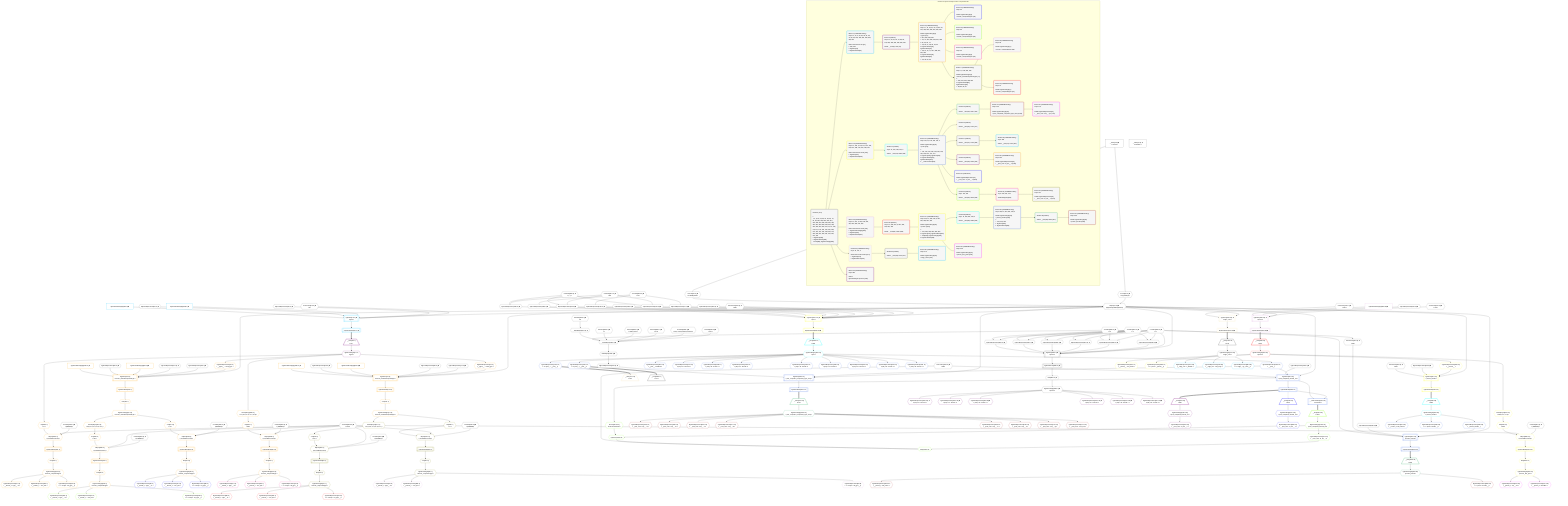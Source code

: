 %%{init: {'themeVariables': { 'fontSize': '12px'}}}%%
graph TD
    classDef path fill:#eee,stroke:#000,color:#000
    classDef plan fill:#fff,stroke-width:1px,color:#000
    classDef itemplan fill:#fff,stroke-width:2px,color:#000
    classDef unbatchedplan fill:#dff,stroke-width:1px,color:#000
    classDef sideeffectplan fill:#fcc,stroke-width:2px,color:#000
    classDef bucket fill:#f6f6f6,color:#000,stroke-width:2px,text-align:left


    %% plan dependencies
    __InputObject145{{"__InputObject[145∈0] ➊"}}:::plan
    Constant359{{"Constant[359∈0] ➊<br />ᐸ419ᐳ"}}:::plan
    Constant360{{"Constant[360∈0] ➊<br />ᐸ'easy cheesy baked potatoes'ᐳ"}}:::plan
    Constant361{{"Constant[361∈0] ➊<br />ᐸ'red'ᐳ"}}:::plan
    Constant362{{"Constant[362∈0] ➊<br />ᐸ'BAR_FOO'ᐳ"}}:::plan
    Constant363{{"Constant[363∈0] ➊<br />ᐸ''ᐳ"}}:::plan
    __InputObject151{{"__InputObject[151∈0] ➊"}}:::plan
    Constant365{{"Constant[365∈0] ➊<br />ᐸ8ᐳ"}}:::plan
    Constant359 & Constant360 & Constant361 & Constant362 & Constant363 & __InputObject151 & Constant365 --> __InputObject145
    PgSelect282[["PgSelect[282∈0] ➊<br />ᐸpersonᐳ"]]:::plan
    Object11{{"Object[11∈0] ➊<br />ᐸ{pgSettings,withPgClient}ᐳ"}}:::plan
    Constant366{{"Constant[366∈0] ➊<br />ᐸ1ᐳ"}}:::plan
    PgFromExpression290{{"PgFromExpression[290∈0] ➊"}}:::plan
    PgFromExpression296{{"PgFromExpression[296∈0] ➊"}}:::plan
    PgFromExpression301{{"PgFromExpression[301∈0] ➊"}}:::plan
    PgFromExpression306{{"PgFromExpression[306∈0] ➊"}}:::plan
    PgFromExpression311{{"PgFromExpression[311∈0] ➊"}}:::plan
    PgFromExpression316{{"PgFromExpression[316∈0] ➊"}}:::plan
    Object11 & Constant366 & PgFromExpression290 & PgFromExpression296 & PgFromExpression301 & PgFromExpression306 & PgFromExpression311 & PgFromExpression316 --> PgSelect282
    Connection12{{"Connection[12∈0] ➊<br />ᐸ8ᐳ"}}:::plan
    Connection105{{"Connection[105∈0] ➊<br />ᐸ103ᐳ"}}:::plan
    Connection191{{"Connection[191∈0] ➊<br />ᐸ188ᐳ"}}:::plan
    Connection221{{"Connection[221∈0] ➊<br />ᐸ219ᐳ"}}:::plan
    Connection236{{"Connection[236∈0] ➊<br />ᐸ231ᐳ"}}:::plan
    Connection251{{"Connection[251∈0] ➊<br />ᐸ246ᐳ"}}:::plan
    Constant366 --> Connection251
    Connection271{{"Connection[271∈0] ➊<br />ᐸ269ᐳ"}}:::plan
    Constant367{{"Constant[367∈0] ➊<br />ᐸ7ᐳ"}}:::plan
    Constant366 & Constant367 --> PgFromExpression290
    Constant366 & Constant365 & Constant367 --> PgFromExpression296
    Constant366 & Constant367 --> PgFromExpression301
    Constant366 & Constant367 --> PgFromExpression306
    Constant366 & Constant367 --> PgFromExpression311
    Constant366 & Constant367 --> PgFromExpression316
    Access9{{"Access[9∈0] ➊<br />ᐸ2.pgSettingsᐳ"}}:::plan
    Access10{{"Access[10∈0] ➊<br />ᐸ2.withPgClientᐳ"}}:::plan
    Access9 & Access10 --> Object11
    PgFromExpression117{{"PgFromExpression[117∈0] ➊"}}:::plan
    Constant356{{"Constant[356∈0] ➊<br />ᐸ15ᐳ"}}:::plan
    Constant356 --> PgFromExpression117
    PgFromExpression122{{"PgFromExpression[122∈0] ➊"}}:::plan
    Constant357{{"Constant[357∈0] ➊<br />ᐸ20ᐳ"}}:::plan
    Constant358{{"Constant[358∈0] ➊<br />ᐸ'[...]'ᐳ"}}:::plan
    Constant357 & Constant358 --> PgFromExpression122
    PgFromExpression129{{"PgFromExpression[129∈0] ➊"}}:::plan
    Constant356 --> PgFromExpression129
    PgFromExpression134{{"PgFromExpression[134∈0] ➊"}}:::plan
    Constant357 & Constant358 --> PgFromExpression134
    PgFromExpression138{{"PgFromExpression[138∈0] ➊"}}:::plan
    Constant356 --> PgFromExpression138
    PgFromExpression143{{"PgFromExpression[143∈0] ➊"}}:::plan
    Constant357 & Constant358 --> PgFromExpression143
    Constant364{{"Constant[364∈0] ➊<br />ᐸ5ᐳ"}}:::plan
    Constant364 --> __InputObject151
    __Value2["__Value[2∈0] ➊<br />ᐸcontextᐳ"]:::plan
    __Value2 --> Access9
    __Value2 --> Access10
    PgFromExpression113{{"PgFromExpression[113∈0] ➊"}}:::plan
    PgFromExpression125{{"PgFromExpression[125∈0] ➊"}}:::plan
    BakedInput154{{"BakedInput[154∈0] ➊"}}:::plan
    __InputObject145 --> BakedInput154
    PgFromExpression160{{"PgFromExpression[160∈0] ➊"}}:::plan
    BakedInput154 --> PgFromExpression160
    First284{{"First[284∈0] ➊"}}:::plan
    PgSelectRows285[["PgSelectRows[285∈0] ➊"]]:::plan
    PgSelectRows285 --> First284
    PgSelect282 --> PgSelectRows285
    PgSelectSingle286{{"PgSelectSingle[286∈0] ➊<br />ᐸpersonᐳ"}}:::plan
    First284 --> PgSelectSingle286
    __Value4["__Value[4∈0] ➊<br />ᐸrootValueᐳ"]:::plan
    PgFromExpression23{{"PgFromExpression[23∈0] ➊"}}:::plan
    PgFromExpression34{{"PgFromExpression[34∈0] ➊"}}:::plan
    PgFromExpression41{{"PgFromExpression[41∈0] ➊"}}:::plan
    PgFromExpression52{{"PgFromExpression[52∈0] ➊"}}:::plan
    PgFromExpression63{{"PgFromExpression[63∈0] ➊"}}:::plan
    PgFromExpression74{{"PgFromExpression[74∈0] ➊"}}:::plan
    PgFromExpression83{{"PgFromExpression[83∈0] ➊"}}:::plan
    PgFromExpression94{{"PgFromExpression[94∈0] ➊"}}:::plan
    PgFromExpression190{{"PgFromExpression[190∈0] ➊"}}:::plan
    PgFromExpression235{{"PgFromExpression[235∈0] ➊"}}:::plan
    PgFromExpression250{{"PgFromExpression[250∈0] ➊"}}:::plan
    PgFromExpression262{{"PgFromExpression[262∈0] ➊"}}:::plan
    Constant319{{"Constant[319∈0] ➊<br />ᐸ[HIDDEN]ᐳ"}}:::plan
    Constant320{{"Constant[320∈0] ➊<br />ᐸfalseᐳ"}}:::plan
    Constant325{{"Constant[325∈0] ➊<br />ᐸ[HIDDEN]ᐳ"}}:::plan
    Constant330{{"Constant[330∈0] ➊<br />ᐸ[HIDDEN]ᐳ"}}:::plan
    Constant335{{"Constant[335∈0] ➊<br />ᐸ[HIDDEN]ᐳ"}}:::plan
    Constant340{{"Constant[340∈0] ➊<br />ᐸ[HIDDEN]ᐳ"}}:::plan
    Constant346{{"Constant[346∈0] ➊<br />ᐸ[HIDDEN]ᐳ"}}:::plan
    Constant351{{"Constant[351∈0] ➊<br />ᐸ[HIDDEN]ᐳ"}}:::plan
    PgSelect14[["PgSelect[14∈1] ➊<br />ᐸtypesᐳ"]]:::plan
    PgSelectInlineApply318["PgSelectInlineApply[318∈1] ➊"]:::plan
    PgSelectInlineApply334["PgSelectInlineApply[334∈1] ➊"]:::plan
    Object11 & Connection12 & PgFromExpression23 & PgSelectInlineApply318 & PgFromExpression63 & PgSelectInlineApply334 --> PgSelect14
    PgSelectRows15[["PgSelectRows[15∈1] ➊"]]:::plan
    PgSelect14 --> PgSelectRows15
    __Item16[/"__Item[16∈2]<br />ᐸ15ᐳ"\]:::itemplan
    PgSelectRows15 ==> __Item16
    PgSelectSingle17{{"PgSelectSingle[17∈2]<br />ᐸtypesᐳ"}}:::plan
    __Item16 --> PgSelectSingle17
    PgSelect32[["PgSelect[32∈3]<br />ᐸfrmcdc_nestedCompoundTypeᐳ"]]:::plan
    PgClassExpression31{{"PgClassExpression[31∈3]<br />ᐸ__types__....ound_type”ᐳ"}}:::plan
    PgSelectInlineApply324["PgSelectInlineApply[324∈3] ➊"]:::plan
    PgSelectInlineApply329["PgSelectInlineApply[329∈3] ➊"]:::plan
    Object11 & PgClassExpression31 & PgFromExpression34 & PgFromExpression41 & PgSelectInlineApply324 & PgFromExpression52 & PgSelectInlineApply329 --> PgSelect32
    PgSelect72[["PgSelect[72∈3]<br />ᐸfrmcdc_nestedCompoundTypeᐳ"]]:::plan
    PgClassExpression71{{"PgClassExpression[71∈3]<br />ᐸ__types__....ound_type”ᐳ"}}:::plan
    PgSelectInlineApply339["PgSelectInlineApply[339∈3] ➊"]:::plan
    PgSelectInlineApply345["PgSelectInlineApply[345∈3] ➊"]:::plan
    Object11 & PgClassExpression71 & PgFromExpression74 & PgFromExpression83 & PgSelectInlineApply339 & PgFromExpression94 & PgSelectInlineApply345 --> PgSelect72
    Object323{{"Object[323∈3]<br />ᐸ{m,hasMore,items}ᐳ"}}:::plan
    List322{{"List[322∈3]<br />ᐸ17ᐳ"}}:::plan
    Constant319 & Constant320 & List322 --> Object323
    Object328{{"Object[328∈3]<br />ᐸ{m,hasMore,items}ᐳ"}}:::plan
    List327{{"List[327∈3]<br />ᐸ37ᐳ"}}:::plan
    Constant325 & Constant320 & List327 --> Object328
    Object333{{"Object[333∈3]<br />ᐸ{m,hasMore,items}ᐳ"}}:::plan
    List332{{"List[332∈3]<br />ᐸ331ᐳ"}}:::plan
    Constant330 & Constant320 & List332 --> Object333
    Object338{{"Object[338∈3]<br />ᐸ{m,hasMore,items}ᐳ"}}:::plan
    List337{{"List[337∈3]<br />ᐸ336ᐳ"}}:::plan
    Constant335 & Constant320 & List337 --> Object338
    First24{{"First[24∈3]"}}:::plan
    PgSelectRows25[["PgSelectRows[25∈3]"]]:::plan
    PgSelectRows25 --> First24
    Object323 --> PgSelectRows25
    PgSelectSingle26{{"PgSelectSingle[26∈3]<br />ᐸfrmcdc_compoundTypeᐳ"}}:::plan
    First24 --> PgSelectSingle26
    PgClassExpression27{{"PgClassExpression[27∈3]<br />ᐸ__frmcdc_c...type__.”a”ᐳ"}}:::plan
    PgSelectSingle26 --> PgClassExpression27
    PgClassExpression28{{"PgClassExpression[28∈3]<br />ᐸ__frmcdc_c....”foo_bar”ᐳ"}}:::plan
    PgSelectSingle26 --> PgClassExpression28
    PgClassExpression30{{"PgClassExpression[30∈3]<br />ᐸ”c”.”compo...nd_type__)ᐳ"}}:::plan
    PgSelectSingle26 --> PgClassExpression30
    PgSelectSingle17 --> PgClassExpression31
    First35{{"First[35∈3]"}}:::plan
    PgSelectRows36[["PgSelectRows[36∈3]"]]:::plan
    PgSelectRows36 --> First35
    PgSelect32 --> PgSelectRows36
    PgSelectSingle37{{"PgSelectSingle[37∈3]<br />ᐸfrmcdc_nestedCompoundTypeᐳ"}}:::plan
    First35 --> PgSelectSingle37
    First42{{"First[42∈3]"}}:::plan
    PgSelectRows43[["PgSelectRows[43∈3]"]]:::plan
    PgSelectRows43 --> First42
    Object328 --> PgSelectRows43
    PgSelectSingle44{{"PgSelectSingle[44∈3]<br />ᐸfrmcdc_compoundTypeᐳ"}}:::plan
    First42 --> PgSelectSingle44
    First53{{"First[53∈3]"}}:::plan
    PgSelectRows54[["PgSelectRows[54∈3]"]]:::plan
    PgSelectRows54 --> First53
    Object333 --> PgSelectRows54
    PgSelectSingle55{{"PgSelectSingle[55∈3]<br />ᐸfrmcdc_compoundTypeᐳ"}}:::plan
    First53 --> PgSelectSingle55
    First64{{"First[64∈3]"}}:::plan
    PgSelectRows65[["PgSelectRows[65∈3]"]]:::plan
    PgSelectRows65 --> First64
    Object338 --> PgSelectRows65
    PgSelectSingle66{{"PgSelectSingle[66∈3]<br />ᐸfrmcdc_compoundTypeᐳ"}}:::plan
    First64 --> PgSelectSingle66
    PgSelectSingle17 --> PgClassExpression71
    First75{{"First[75∈3]"}}:::plan
    PgSelectRows76[["PgSelectRows[76∈3]"]]:::plan
    PgSelectRows76 --> First75
    PgSelect72 --> PgSelectRows76
    PgSelectSingle77{{"PgSelectSingle[77∈3]<br />ᐸfrmcdc_nestedCompoundTypeᐳ"}}:::plan
    First75 --> PgSelectSingle77
    PgSelectSingle17 --> List322
    PgSelectSingle37 --> List327
    RemapKeys331{{"RemapKeys[331∈3]<br />ᐸ37:{”0”:4,”1”:5,”2”:6,”3”:7}ᐳ"}}:::plan
    PgSelectSingle37 --> RemapKeys331
    RemapKeys331 --> List332
    RemapKeys336{{"RemapKeys[336∈3]<br />ᐸ17:{”0”:5,”1”:6,”2”:7,”3”:8}ᐳ"}}:::plan
    PgSelectSingle17 --> RemapKeys336
    RemapKeys336 --> List337
    PgClassExpression45{{"PgClassExpression[45∈4]<br />ᐸ__frmcdc_c...type__.”a”ᐳ"}}:::plan
    PgSelectSingle44 --> PgClassExpression45
    PgClassExpression46{{"PgClassExpression[46∈4]<br />ᐸ__frmcdc_c....”foo_bar”ᐳ"}}:::plan
    PgSelectSingle44 --> PgClassExpression46
    PgClassExpression48{{"PgClassExpression[48∈4]<br />ᐸ”c”.”compo...nd_type__)ᐳ"}}:::plan
    PgSelectSingle44 --> PgClassExpression48
    PgClassExpression56{{"PgClassExpression[56∈5]<br />ᐸ__frmcdc_c...type__.”a”ᐳ"}}:::plan
    PgSelectSingle55 --> PgClassExpression56
    PgClassExpression57{{"PgClassExpression[57∈5]<br />ᐸ__frmcdc_c....”foo_bar”ᐳ"}}:::plan
    PgSelectSingle55 --> PgClassExpression57
    PgClassExpression59{{"PgClassExpression[59∈5]<br />ᐸ”c”.”compo...nd_type__)ᐳ"}}:::plan
    PgSelectSingle55 --> PgClassExpression59
    PgClassExpression67{{"PgClassExpression[67∈6]<br />ᐸ__frmcdc_c...type__.”a”ᐳ"}}:::plan
    PgSelectSingle66 --> PgClassExpression67
    PgClassExpression68{{"PgClassExpression[68∈6]<br />ᐸ__frmcdc_c....”foo_bar”ᐳ"}}:::plan
    PgSelectSingle66 --> PgClassExpression68
    PgClassExpression70{{"PgClassExpression[70∈6]<br />ᐸ”c”.”compo...nd_type__)ᐳ"}}:::plan
    PgSelectSingle66 --> PgClassExpression70
    Object344{{"Object[344∈7]<br />ᐸ{m,hasMore,items}ᐳ"}}:::plan
    List343{{"List[343∈7]<br />ᐸ77ᐳ"}}:::plan
    Constant340 & Constant320 & List343 --> Object344
    Object349{{"Object[349∈7]<br />ᐸ{m,hasMore,items}ᐳ"}}:::plan
    List348{{"List[348∈7]<br />ᐸ347ᐳ"}}:::plan
    Constant346 & Constant320 & List348 --> Object349
    First84{{"First[84∈7]"}}:::plan
    PgSelectRows85[["PgSelectRows[85∈7]"]]:::plan
    PgSelectRows85 --> First84
    Object344 --> PgSelectRows85
    PgSelectSingle86{{"PgSelectSingle[86∈7]<br />ᐸfrmcdc_compoundTypeᐳ"}}:::plan
    First84 --> PgSelectSingle86
    First95{{"First[95∈7]"}}:::plan
    PgSelectRows96[["PgSelectRows[96∈7]"]]:::plan
    PgSelectRows96 --> First95
    Object349 --> PgSelectRows96
    PgSelectSingle97{{"PgSelectSingle[97∈7]<br />ᐸfrmcdc_compoundTypeᐳ"}}:::plan
    First95 --> PgSelectSingle97
    PgSelectSingle77 --> List343
    RemapKeys347{{"RemapKeys[347∈7]<br />ᐸ77:{”0”:4,”1”:5,”2”:6,”3”:7}ᐳ"}}:::plan
    PgSelectSingle77 --> RemapKeys347
    RemapKeys347 --> List348
    PgClassExpression87{{"PgClassExpression[87∈8]<br />ᐸ__frmcdc_c...type__.”a”ᐳ"}}:::plan
    PgSelectSingle86 --> PgClassExpression87
    PgClassExpression88{{"PgClassExpression[88∈8]<br />ᐸ__frmcdc_c....”foo_bar”ᐳ"}}:::plan
    PgSelectSingle86 --> PgClassExpression88
    PgClassExpression90{{"PgClassExpression[90∈8]<br />ᐸ”c”.”compo...nd_type__)ᐳ"}}:::plan
    PgSelectSingle86 --> PgClassExpression90
    PgClassExpression98{{"PgClassExpression[98∈9]<br />ᐸ__frmcdc_c...type__.”a”ᐳ"}}:::plan
    PgSelectSingle97 --> PgClassExpression98
    PgClassExpression99{{"PgClassExpression[99∈9]<br />ᐸ__frmcdc_c....”foo_bar”ᐳ"}}:::plan
    PgSelectSingle97 --> PgClassExpression99
    PgClassExpression101{{"PgClassExpression[101∈9]<br />ᐸ”c”.”compo...nd_type__)ᐳ"}}:::plan
    PgSelectSingle97 --> PgClassExpression101
    PgSelect107[["PgSelect[107∈10] ➊<br />ᐸpostᐳ"]]:::plan
    Object11 & Connection105 & PgFromExpression113 & PgFromExpression117 & PgFromExpression122 & PgFromExpression125 & PgFromExpression129 & PgFromExpression134 & PgFromExpression138 & PgFromExpression143 --> PgSelect107
    PgSelectRows108[["PgSelectRows[108∈10] ➊"]]:::plan
    PgSelect107 --> PgSelectRows108
    __Item109[/"__Item[109∈11]<br />ᐸ108ᐳ"\]:::itemplan
    PgSelectRows108 ==> __Item109
    PgSelectSingle110{{"PgSelectSingle[110∈11]<br />ᐸpostᐳ"}}:::plan
    __Item109 --> PgSelectSingle110
    PgSelect192[["PgSelect[192∈12]<br />ᐸpost_computed_interval_setᐳ"]]:::plan
    PgClassExpression112{{"PgClassExpression[112∈12]<br />ᐸ__post__ᐳ"}}:::plan
    Object11 & PgClassExpression112 & PgFromExpression190 & Connection191 --> PgSelect192
    PgSelect156[["PgSelect[156∈12]<br />ᐸpost_computed_compound_type_arrayᐳ"]]:::plan
    Object11 & PgClassExpression112 & PgFromExpression160 --> PgSelect156
    __ListTransform204[["__ListTransform[204∈12]<br />ᐸeach:203ᐳ"]]:::plan
    PgSelectRows193[["PgSelectRows[193∈12]"]]:::plan
    PgSelectRows193 & PgSelect192 --> __ListTransform204
    PgClassExpression111{{"PgClassExpression[111∈12]<br />ᐸ__post__.”headline”ᐳ"}}:::plan
    PgSelectSingle110 --> PgClassExpression111
    PgSelectSingle110 --> PgClassExpression112
    PgClassExpression114{{"PgClassExpression[114∈12]<br />ᐸ(1/0) /* E...ferred! */ᐳ"}}:::plan
    PgSelectSingle110 --> PgClassExpression114
    PgClassExpression118{{"PgClassExpression[118∈12]<br />ᐸ(1/0) /* E...ferred! */ᐳ"}}:::plan
    PgSelectSingle110 --> PgClassExpression118
    PgClassExpression123{{"PgClassExpression[123∈12]<br />ᐸ(1/0) /* E...ferred! */ᐳ"}}:::plan
    PgSelectSingle110 --> PgClassExpression123
    PgClassExpression126{{"PgClassExpression[126∈12]<br />ᐸ(1/0) /* E...ferred! */ᐳ"}}:::plan
    PgSelectSingle110 --> PgClassExpression126
    PgClassExpression130{{"PgClassExpression[130∈12]<br />ᐸ(1/0) /* E...ferred! */ᐳ"}}:::plan
    PgSelectSingle110 --> PgClassExpression130
    PgClassExpression135{{"PgClassExpression[135∈12]<br />ᐸ(1/0) /* E...ferred! */ᐳ"}}:::plan
    PgSelectSingle110 --> PgClassExpression135
    PgClassExpression139{{"PgClassExpression[139∈12]<br />ᐸ(1/0) /* E...ferred! */ᐳ"}}:::plan
    PgSelectSingle110 --> PgClassExpression139
    PgClassExpression144{{"PgClassExpression[144∈12]<br />ᐸ(1/0) /* E...ferred! */ᐳ"}}:::plan
    PgSelectSingle110 --> PgClassExpression144
    PgSelectRows161[["PgSelectRows[161∈12]"]]:::plan
    PgSelect156 --> PgSelectRows161
    PgClassExpression176{{"PgClassExpression[176∈12]<br />ᐸ”a”.”post_...(__post__)ᐳ"}}:::plan
    PgSelectSingle110 --> PgClassExpression176
    PgClassExpression179{{"PgClassExpression[179∈12]<br />ᐸ”a”.”post_...(__post__)ᐳ"}}:::plan
    PgSelectSingle110 --> PgClassExpression179
    PgSelect192 --> PgSelectRows193
    __Item162[/"__Item[162∈13]<br />ᐸ161ᐳ"\]:::itemplan
    PgSelectRows161 ==> __Item162
    PgSelectSingle163{{"PgSelectSingle[163∈13]<br />ᐸpost_computed_compound_type_arrayᐳ"}}:::plan
    __Item162 --> PgSelectSingle163
    PgClassExpression164{{"PgClassExpression[164∈14]<br />ᐸ__post_com...rray__.”a”ᐳ"}}:::plan
    PgSelectSingle163 --> PgClassExpression164
    PgClassExpression165{{"PgClassExpression[165∈14]<br />ᐸ__post_com...rray__.”b”ᐳ"}}:::plan
    PgSelectSingle163 --> PgClassExpression165
    PgClassExpression166{{"PgClassExpression[166∈14]<br />ᐸ__post_com...rray__.”c”ᐳ"}}:::plan
    PgSelectSingle163 --> PgClassExpression166
    PgClassExpression167{{"PgClassExpression[167∈14]<br />ᐸ__post_com...rray__.”d”ᐳ"}}:::plan
    PgSelectSingle163 --> PgClassExpression167
    PgClassExpression168{{"PgClassExpression[168∈14]<br />ᐸ__post_com...rray__.”e”ᐳ"}}:::plan
    PgSelectSingle163 --> PgClassExpression168
    PgClassExpression169{{"PgClassExpression[169∈14]<br />ᐸ__post_com...rray__.”f”ᐳ"}}:::plan
    PgSelectSingle163 --> PgClassExpression169
    PgClassExpression170{{"PgClassExpression[170∈14]<br />ᐸ__post_com...rray__.”g”ᐳ"}}:::plan
    PgSelectSingle163 --> PgClassExpression170
    PgClassExpression174{{"PgClassExpression[174∈14]<br />ᐸ__post_com....”foo_bar”ᐳ"}}:::plan
    PgSelectSingle163 --> PgClassExpression174
    __Item177[/"__Item[177∈16]<br />ᐸ176ᐳ"\]:::itemplan
    PgClassExpression176 ==> __Item177
    __Item180[/"__Item[180∈17]<br />ᐸ179ᐳ"\]:::itemplan
    PgClassExpression179 ==> __Item180
    __Item194[/"__Item[194∈19]<br />ᐸ193ᐳ"\]:::itemplan
    PgSelectRows193 ==> __Item194
    PgSelectSingle195{{"PgSelectSingle[195∈19]<br />ᐸpost_computed_interval_setᐳ"}}:::plan
    __Item194 --> PgSelectSingle195
    PgClassExpression196{{"PgClassExpression[196∈19]<br />ᐸ__post_com...al_set__.vᐳ"}}:::plan
    PgSelectSingle195 --> PgClassExpression196
    __Item206[/"__Item[206∈21]<br />ᐸ193ᐳ"\]:::itemplan
    PgSelectRows193 -.-> __Item206
    PgSelectSingle207{{"PgSelectSingle[207∈21]<br />ᐸpost_computed_interval_setᐳ"}}:::plan
    __Item206 --> PgSelectSingle207
    PgClassExpression208{{"PgClassExpression[208∈21]<br />ᐸ__post_com...al_set__.vᐳ"}}:::plan
    PgSelectSingle207 --> PgClassExpression208
    Edge212{{"Edge[212∈22]"}}:::plan
    PgClassExpression211{{"PgClassExpression[211∈22]<br />ᐸ__post_com...al_set__.vᐳ"}}:::plan
    PgCursor214{{"PgCursor[214∈22]"}}:::plan
    PgClassExpression211 & PgCursor214 & Connection191 --> Edge212
    PgSelectSingle210{{"PgSelectSingle[210∈22]<br />ᐸpost_computed_interval_setᐳ"}}:::plan
    Access213{{"Access[213∈22]<br />ᐸ192.cursorDetailsᐳ"}}:::plan
    PgSelectSingle210 & Access213 --> PgCursor214
    __Item209[/"__Item[209∈22]<br />ᐸ204ᐳ"\]:::itemplan
    __ListTransform204 ==> __Item209
    __Item209 --> PgSelectSingle210
    PgSelectSingle210 --> PgClassExpression211
    PgSelect192 --> Access213
    PgSelect223[["PgSelect[223∈25] ➊<br />ᐸpersonᐳ"]]:::plan
    PgSelectInlineApply350["PgSelectInlineApply[350∈25] ➊"]:::plan
    Object11 & Connection221 & PgFromExpression262 & PgSelectInlineApply350 --> PgSelect223
    PgSelectRows224[["PgSelectRows[224∈25] ➊"]]:::plan
    PgSelect223 --> PgSelectRows224
    __Item225[/"__Item[225∈26]<br />ᐸ224ᐳ"\]:::itemplan
    PgSelectRows224 ==> __Item225
    PgSelectSingle226{{"PgSelectSingle[226∈26]<br />ᐸpersonᐳ"}}:::plan
    __Item225 --> PgSelectSingle226
    PgSelect237[["PgSelect[237∈27]<br />ᐸperson_friendsᐳ"]]:::plan
    PgClassExpression228{{"PgClassExpression[228∈27]<br />ᐸ__person__ᐳ"}}:::plan
    Object11 & PgClassExpression228 & PgFromExpression235 & Connection236 --> PgSelect237
    Object355{{"Object[355∈27]<br />ᐸ{m,hasMore,items}ᐳ"}}:::plan
    List354{{"List[354∈27]<br />ᐸ353ᐳ"}}:::plan
    Constant351 & Constant320 & List354 --> Object355
    PgClassExpression227{{"PgClassExpression[227∈27]<br />ᐸ__person__...full_name”ᐳ"}}:::plan
    PgSelectSingle226 --> PgClassExpression227
    PgSelectSingle226 --> PgClassExpression228
    PgClassExpression229{{"PgClassExpression[229∈27]<br />ᐸ”c”.”perso..._person__)ᐳ"}}:::plan
    PgSelectSingle226 --> PgClassExpression229
    PgSelectRows238[["PgSelectRows[238∈27]"]]:::plan
    PgSelect237 --> PgSelectRows238
    First263{{"First[263∈27]"}}:::plan
    PgSelectRows264[["PgSelectRows[264∈27]"]]:::plan
    PgSelectRows264 --> First263
    Object355 --> PgSelectRows264
    PgSelectSingle265{{"PgSelectSingle[265∈27]<br />ᐸperson_first_postᐳ"}}:::plan
    First263 --> PgSelectSingle265
    RemapKeys353{{"RemapKeys[353∈27]<br />ᐸ226:{”0”:1,”1”:2}ᐳ"}}:::plan
    PgSelectSingle226 --> RemapKeys353
    RemapKeys353 --> List354
    __Item239[/"__Item[239∈28]<br />ᐸ238ᐳ"\]:::itemplan
    PgSelectRows238 ==> __Item239
    PgSelectSingle240{{"PgSelectSingle[240∈28]<br />ᐸperson_friendsᐳ"}}:::plan
    __Item239 --> PgSelectSingle240
    PgSelect252[["PgSelect[252∈29]<br />ᐸperson_friendsᐳ"]]:::plan
    PgClassExpression242{{"PgClassExpression[242∈29]<br />ᐸ__person_friends__ᐳ"}}:::plan
    Object11 & PgClassExpression242 & PgFromExpression250 & Connection251 & Constant366 --> PgSelect252
    PgClassExpression241{{"PgClassExpression[241∈29]<br />ᐸ__person_f...full_name”ᐳ"}}:::plan
    PgSelectSingle240 --> PgClassExpression241
    PgSelectSingle240 --> PgClassExpression242
    PgClassExpression243{{"PgClassExpression[243∈29]<br />ᐸ”c”.”perso...friends__)ᐳ"}}:::plan
    PgSelectSingle240 --> PgClassExpression243
    PgSelectRows253[["PgSelectRows[253∈29]"]]:::plan
    PgSelect252 --> PgSelectRows253
    __Item254[/"__Item[254∈30]<br />ᐸ253ᐳ"\]:::itemplan
    PgSelectRows253 ==> __Item254
    PgSelectSingle255{{"PgSelectSingle[255∈30]<br />ᐸperson_friendsᐳ"}}:::plan
    __Item254 --> PgSelectSingle255
    PgClassExpression256{{"PgClassExpression[256∈31]<br />ᐸ__person_f...full_name”ᐳ"}}:::plan
    PgSelectSingle255 --> PgClassExpression256
    PgClassExpression258{{"PgClassExpression[258∈31]<br />ᐸ”c”.”perso...friends__)ᐳ"}}:::plan
    PgSelectSingle255 --> PgClassExpression258
    PgClassExpression266{{"PgClassExpression[266∈32]<br />ᐸ__person_f...ost__.”id”ᐳ"}}:::plan
    PgSelectSingle265 --> PgClassExpression266
    PgClassExpression267{{"PgClassExpression[267∈32]<br />ᐸ__person_f...”headline”ᐳ"}}:::plan
    PgSelectSingle265 --> PgClassExpression267
    PgSelect273[["PgSelect[273∈33] ➊<br />ᐸedge_caseᐳ"]]:::plan
    Object11 & Connection271 --> PgSelect273
    PgSelectRows274[["PgSelectRows[274∈33] ➊"]]:::plan
    PgSelect273 --> PgSelectRows274
    __Item275[/"__Item[275∈34]<br />ᐸ274ᐳ"\]:::itemplan
    PgSelectRows274 ==> __Item275
    PgSelectSingle276{{"PgSelectSingle[276∈34]<br />ᐸedge_caseᐳ"}}:::plan
    __Item275 --> PgSelectSingle276
    PgClassExpression277{{"PgClassExpression[277∈35]<br />ᐸ__edge_cas...s_default”ᐳ"}}:::plan
    PgSelectSingle276 --> PgClassExpression277
    PgClassExpression278{{"PgClassExpression[278∈35]<br />ᐸ__edge_cas...cast_easy”ᐳ"}}:::plan
    PgSelectSingle276 --> PgClassExpression278
    PgClassExpression280{{"PgClassExpression[280∈35]<br />ᐸ”c”.”edge_...ge_case__)ᐳ"}}:::plan
    PgSelectSingle276 --> PgClassExpression280
    PgClassExpression291{{"PgClassExpression[291∈36] ➊<br />ᐸ(1/0) /* E...ferred! */ᐳ"}}:::plan
    PgSelectSingle286 --> PgClassExpression291
    PgClassExpression297{{"PgClassExpression[297∈36] ➊<br />ᐸ(1/0) /* E...ferred! */ᐳ"}}:::plan
    PgSelectSingle286 --> PgClassExpression297
    PgClassExpression302{{"PgClassExpression[302∈36] ➊<br />ᐸ(1/0) /* E...ferred! */ᐳ"}}:::plan
    PgSelectSingle286 --> PgClassExpression302
    PgClassExpression307{{"PgClassExpression[307∈36] ➊<br />ᐸ(1/0) /* E...ferred! */ᐳ"}}:::plan
    PgSelectSingle286 --> PgClassExpression307
    PgClassExpression312{{"PgClassExpression[312∈36] ➊<br />ᐸ(1/0) /* E...ferred! */ᐳ"}}:::plan
    PgSelectSingle286 --> PgClassExpression312
    PgClassExpression317{{"PgClassExpression[317∈36] ➊<br />ᐸ(1/0) /* E...ferred! */ᐳ"}}:::plan
    PgSelectSingle286 --> PgClassExpression317

    %% define steps

    subgraph "Buckets for queries/v4/procedure-computed-fields"
    Bucket0("Bucket 0 (root)<br /><br />1: <br />ᐳ: 6, 9, 10, 23, 34, 41, 52, 63, 74, 83, 94, 190, 235, 250, 262, 319, 320, 325, 330, 335, 340, 346, 351, 356, 357, 358, 359, 360, 361, 362, 363, 364, 365, 366, 367, 11, 12, 105, 113, 117, 122, 125, 129, 134, 138, 143, 151, 191, 221, 236, 251, 271, 290, 296, 301, 306, 311, 316, 145, 154, 160<br />2: PgSelect[282]<br />3: PgSelectRows[285]<br />ᐳ: First[284], PgSelectSingle[286]"):::bucket
    classDef bucket0 stroke:#696969
    class Bucket0,__Value2,__Value4,Access9,Access10,Object11,Connection12,PgFromExpression23,PgFromExpression34,PgFromExpression41,PgFromExpression52,PgFromExpression63,PgFromExpression74,PgFromExpression83,PgFromExpression94,Connection105,PgFromExpression113,PgFromExpression117,PgFromExpression122,PgFromExpression125,PgFromExpression129,PgFromExpression134,PgFromExpression138,PgFromExpression143,__InputObject145,__InputObject151,BakedInput154,PgFromExpression160,PgFromExpression190,Connection191,Connection221,PgFromExpression235,Connection236,PgFromExpression250,Connection251,PgFromExpression262,Connection271,PgSelect282,First284,PgSelectRows285,PgSelectSingle286,PgFromExpression290,PgFromExpression296,PgFromExpression301,PgFromExpression306,PgFromExpression311,PgFromExpression316,Constant319,Constant320,Constant325,Constant330,Constant335,Constant340,Constant346,Constant351,Constant356,Constant357,Constant358,Constant359,Constant360,Constant361,Constant362,Constant363,Constant364,Constant365,Constant366,Constant367 bucket0
    Bucket1("Bucket 1 (nullableBoundary)<br />Deps: 11, 12, 6, 23, 63, 34, 41, 52, 74, 83, 94, 319, 320, 325, 330, 335, 340, 346<br /><br />ROOT Connectionᐸ8ᐳ[12]<br />1: 318, 334<br />2: PgSelect[14]<br />3: PgSelectRows[15]"):::bucket
    classDef bucket1 stroke:#00bfff
    class Bucket1,PgSelect14,PgSelectRows15,PgSelectInlineApply318,PgSelectInlineApply334 bucket1
    Bucket2("Bucket 2 (listItem)<br />Deps: 11, 34, 41, 52, 74, 83, 94, 319, 320, 325, 330, 335, 340, 346<br /><br />ROOT __Item{2}ᐸ15ᐳ[16]"):::bucket
    classDef bucket2 stroke:#7f007f
    class Bucket2,__Item16,PgSelectSingle17 bucket2
    Bucket3("Bucket 3 (nullableBoundary)<br />Deps: 17, 11, 34, 41, 52, 74, 83, 94, 319, 320, 325, 330, 335, 340, 346<br /><br />ROOT PgSelectSingle{2}ᐸtypesᐳ[17]<br />1: 324, 329, 339, 345<br />ᐳ: 31, 71, 322, 336, 323, 337, 338<br />2: 25, 32, 65, 72<br />ᐳ: 24, 26, 27, 28, 30, 64, 66<br />3: PgSelectRows[36], PgSelectRows[76]<br />ᐳ: 35, 37, 75, 77, 327, 328, 331, 332, 333<br />4: PgSelectRows[43], PgSelectRows[54]<br />ᐳ: 42, 44, 53, 55"):::bucket
    classDef bucket3 stroke:#ffa500
    class Bucket3,First24,PgSelectRows25,PgSelectSingle26,PgClassExpression27,PgClassExpression28,PgClassExpression30,PgClassExpression31,PgSelect32,First35,PgSelectRows36,PgSelectSingle37,First42,PgSelectRows43,PgSelectSingle44,First53,PgSelectRows54,PgSelectSingle55,First64,PgSelectRows65,PgSelectSingle66,PgClassExpression71,PgSelect72,First75,PgSelectRows76,PgSelectSingle77,List322,Object323,PgSelectInlineApply324,List327,Object328,PgSelectInlineApply329,RemapKeys331,List332,Object333,RemapKeys336,List337,Object338,PgSelectInlineApply339,PgSelectInlineApply345 bucket3
    Bucket4("Bucket 4 (nullableBoundary)<br />Deps: 44<br /><br />ROOT PgSelectSingle{3}ᐸfrmcdc_compoundTypeᐳ[44]"):::bucket
    classDef bucket4 stroke:#0000ff
    class Bucket4,PgClassExpression45,PgClassExpression46,PgClassExpression48 bucket4
    Bucket5("Bucket 5 (nullableBoundary)<br />Deps: 55<br /><br />ROOT PgSelectSingle{3}ᐸfrmcdc_compoundTypeᐳ[55]"):::bucket
    classDef bucket5 stroke:#7fff00
    class Bucket5,PgClassExpression56,PgClassExpression57,PgClassExpression59 bucket5
    Bucket6("Bucket 6 (nullableBoundary)<br />Deps: 66<br /><br />ROOT PgSelectSingle{3}ᐸfrmcdc_compoundTypeᐳ[66]"):::bucket
    classDef bucket6 stroke:#ff1493
    class Bucket6,PgClassExpression67,PgClassExpression68,PgClassExpression70 bucket6
    Bucket7("Bucket 7 (nullableBoundary)<br />Deps: 77, 340, 320, 346<br /><br />ROOT PgSelectSingle{3}ᐸfrmcdc_nestedCompoundTypeᐳ[77]<br />1: <br />ᐳ: 343, 347, 344, 348, 349<br />2: PgSelectRows[85], PgSelectRows[96]<br />ᐳ: 84, 86, 95, 97"):::bucket
    classDef bucket7 stroke:#808000
    class Bucket7,First84,PgSelectRows85,PgSelectSingle86,First95,PgSelectRows96,PgSelectSingle97,List343,Object344,RemapKeys347,List348,Object349 bucket7
    Bucket8("Bucket 8 (nullableBoundary)<br />Deps: 86<br /><br />ROOT PgSelectSingle{7}ᐸfrmcdc_compoundTypeᐳ[86]"):::bucket
    classDef bucket8 stroke:#dda0dd
    class Bucket8,PgClassExpression87,PgClassExpression88,PgClassExpression90 bucket8
    Bucket9("Bucket 9 (nullableBoundary)<br />Deps: 97<br /><br />ROOT PgSelectSingle{7}ᐸfrmcdc_compoundTypeᐳ[97]"):::bucket
    classDef bucket9 stroke:#ff0000
    class Bucket9,PgClassExpression98,PgClassExpression99,PgClassExpression101 bucket9
    Bucket10("Bucket 10 (nullableBoundary)<br />Deps: 11, 105, 6, 113, 117, 122, 125, 129, 134, 138, 143, 160, 190, 191<br /><br />ROOT Connectionᐸ103ᐳ[105]<br />1: PgSelect[107]<br />2: PgSelectRows[108]"):::bucket
    classDef bucket10 stroke:#ffff00
    class Bucket10,PgSelect107,PgSelectRows108 bucket10
    Bucket11("Bucket 11 (listItem)<br />Deps: 11, 160, 190, 191, 6<br /><br />ROOT __Item{11}ᐸ108ᐳ[109]"):::bucket
    classDef bucket11 stroke:#00ffff
    class Bucket11,__Item109,PgSelectSingle110 bucket11
    Bucket12("Bucket 12 (nullableBoundary)<br />Deps: 110, 11, 160, 190, 191, 6<br /><br />ROOT PgSelectSingle{11}ᐸpostᐳ[110]<br />1: <br />ᐳ: 111, 112, 114, 118, 123, 126, 130, 135, 139, 144, 176, 179<br />2: PgSelect[156], PgSelect[192]<br />3: PgSelectRows[161], PgSelectRows[193]<br />4: __ListTransform[204]"):::bucket
    classDef bucket12 stroke:#4169e1
    class Bucket12,PgClassExpression111,PgClassExpression112,PgClassExpression114,PgClassExpression118,PgClassExpression123,PgClassExpression126,PgClassExpression130,PgClassExpression135,PgClassExpression139,PgClassExpression144,PgSelect156,PgSelectRows161,PgClassExpression176,PgClassExpression179,PgSelect192,PgSelectRows193,__ListTransform204 bucket12
    Bucket13("Bucket 13 (listItem)<br /><br />ROOT __Item{13}ᐸ161ᐳ[162]"):::bucket
    classDef bucket13 stroke:#3cb371
    class Bucket13,__Item162,PgSelectSingle163 bucket13
    Bucket14("Bucket 14 (nullableBoundary)<br />Deps: 163<br /><br />ROOT PgSelectSingle{13}ᐸpost_computed_compound_type_arrayᐳ[163]"):::bucket
    classDef bucket14 stroke:#a52a2a
    class Bucket14,PgClassExpression164,PgClassExpression165,PgClassExpression166,PgClassExpression167,PgClassExpression168,PgClassExpression169,PgClassExpression170,PgClassExpression174 bucket14
    Bucket15("Bucket 15 (nullableBoundary)<br />Deps: 170<br /><br />ROOT PgClassExpression{14}ᐸ__post_com...rray__.”g”ᐳ[170]"):::bucket
    classDef bucket15 stroke:#ff00ff
    class Bucket15 bucket15
    Bucket16("Bucket 16 (listItem)<br /><br />ROOT __Item{16}ᐸ176ᐳ[177]"):::bucket
    classDef bucket16 stroke:#f5deb3
    class Bucket16,__Item177 bucket16
    Bucket17("Bucket 17 (listItem)<br /><br />ROOT __Item{17}ᐸ179ᐳ[180]"):::bucket
    classDef bucket17 stroke:#696969
    class Bucket17,__Item180 bucket17
    Bucket18("Bucket 18 (nullableBoundary)<br />Deps: 180<br /><br />ROOT __Item{17}ᐸ179ᐳ[180]"):::bucket
    classDef bucket18 stroke:#00bfff
    class Bucket18 bucket18
    Bucket19("Bucket 19 (listItem)<br /><br />ROOT __Item{19}ᐸ193ᐳ[194]"):::bucket
    classDef bucket19 stroke:#7f007f
    class Bucket19,__Item194,PgSelectSingle195,PgClassExpression196 bucket19
    Bucket20("Bucket 20 (nullableBoundary)<br />Deps: 196<br /><br />ROOT PgClassExpression{19}ᐸ__post_com...al_set__.vᐳ[196]"):::bucket
    classDef bucket20 stroke:#ffa500
    class Bucket20 bucket20
    Bucket21("Bucket 21 (subroutine)<br /><br />ROOT PgClassExpression{21}ᐸ__post_com...al_set__.vᐳ[208]"):::bucket
    classDef bucket21 stroke:#0000ff
    class Bucket21,__Item206,PgSelectSingle207,PgClassExpression208 bucket21
    Bucket22("Bucket 22 (listItem)<br />Deps: 191, 192<br /><br />ROOT __Item{22}ᐸ204ᐳ[209]"):::bucket
    classDef bucket22 stroke:#7fff00
    class Bucket22,__Item209,PgSelectSingle210,PgClassExpression211,Edge212,Access213,PgCursor214 bucket22
    Bucket23("Bucket 23 (nullableBoundary)<br />Deps: 212, 211, 214<br /><br />ROOT Edge{22}[212]"):::bucket
    classDef bucket23 stroke:#ff1493
    class Bucket23 bucket23
    Bucket24("Bucket 24 (nullableBoundary)<br />Deps: 211<br /><br />ROOT PgClassExpression{22}ᐸ__post_com...al_set__.vᐳ[211]"):::bucket
    classDef bucket24 stroke:#808000
    class Bucket24 bucket24
    Bucket25("Bucket 25 (nullableBoundary)<br />Deps: 11, 221, 6, 262, 235, 236, 351, 320, 250, 251, 366<br /><br />ROOT Connectionᐸ219ᐳ[221]<br />1: PgSelectInlineApply[350]<br />2: PgSelect[223]<br />3: PgSelectRows[224]"):::bucket
    classDef bucket25 stroke:#dda0dd
    class Bucket25,PgSelect223,PgSelectRows224,PgSelectInlineApply350 bucket25
    Bucket26("Bucket 26 (listItem)<br />Deps: 11, 235, 236, 6, 351, 320, 250, 251, 366<br /><br />ROOT __Item{26}ᐸ224ᐳ[225]"):::bucket
    classDef bucket26 stroke:#ff0000
    class Bucket26,__Item225,PgSelectSingle226 bucket26
    Bucket27("Bucket 27 (nullableBoundary)<br />Deps: 226, 11, 235, 236, 6, 351, 320, 250, 251, 366<br /><br />ROOT PgSelectSingle{26}ᐸpersonᐳ[226]<br />1: <br />ᐳ: 227, 228, 229, 353, 354, 355<br />2: PgSelect[237], PgSelectRows[264]<br />ᐳ: First[263], PgSelectSingle[265]<br />3: PgSelectRows[238]"):::bucket
    classDef bucket27 stroke:#ffff00
    class Bucket27,PgClassExpression227,PgClassExpression228,PgClassExpression229,PgSelect237,PgSelectRows238,First263,PgSelectRows264,PgSelectSingle265,RemapKeys353,List354,Object355 bucket27
    Bucket28("Bucket 28 (listItem)<br />Deps: 11, 250, 251, 366, 6<br /><br />ROOT __Item{28}ᐸ238ᐳ[239]"):::bucket
    classDef bucket28 stroke:#00ffff
    class Bucket28,__Item239,PgSelectSingle240 bucket28
    Bucket29("Bucket 29 (nullableBoundary)<br />Deps: 240, 11, 250, 251, 366, 6<br /><br />ROOT PgSelectSingle{28}ᐸperson_friendsᐳ[240]<br />1: <br />ᐳ: 241, 242, 243<br />2: PgSelect[252]<br />3: PgSelectRows[253]"):::bucket
    classDef bucket29 stroke:#4169e1
    class Bucket29,PgClassExpression241,PgClassExpression242,PgClassExpression243,PgSelect252,PgSelectRows253 bucket29
    Bucket30("Bucket 30 (listItem)<br /><br />ROOT __Item{30}ᐸ253ᐳ[254]"):::bucket
    classDef bucket30 stroke:#3cb371
    class Bucket30,__Item254,PgSelectSingle255 bucket30
    Bucket31("Bucket 31 (nullableBoundary)<br />Deps: 255<br /><br />ROOT PgSelectSingle{30}ᐸperson_friendsᐳ[255]"):::bucket
    classDef bucket31 stroke:#a52a2a
    class Bucket31,PgClassExpression256,PgClassExpression258 bucket31
    Bucket32("Bucket 32 (nullableBoundary)<br />Deps: 265<br /><br />ROOT PgSelectSingle{27}ᐸperson_first_postᐳ[265]"):::bucket
    classDef bucket32 stroke:#ff00ff
    class Bucket32,PgClassExpression266,PgClassExpression267 bucket32
    Bucket33("Bucket 33 (nullableBoundary)<br />Deps: 11, 271, 6<br /><br />ROOT Connectionᐸ269ᐳ[271]<br />1: PgSelect[273]<br />2: PgSelectRows[274]"):::bucket
    classDef bucket33 stroke:#f5deb3
    class Bucket33,PgSelect273,PgSelectRows274 bucket33
    Bucket34("Bucket 34 (listItem)<br /><br />ROOT __Item{34}ᐸ274ᐳ[275]"):::bucket
    classDef bucket34 stroke:#696969
    class Bucket34,__Item275,PgSelectSingle276 bucket34
    Bucket35("Bucket 35 (nullableBoundary)<br />Deps: 276<br /><br />ROOT PgSelectSingle{34}ᐸedge_caseᐳ[276]"):::bucket
    classDef bucket35 stroke:#00bfff
    class Bucket35,PgClassExpression277,PgClassExpression278,PgClassExpression280 bucket35
    Bucket36("Bucket 36 (nullableBoundary)<br />Deps: 286<br /><br />ROOT PgSelectSingleᐸpersonᐳ[286]"):::bucket
    classDef bucket36 stroke:#7f007f
    class Bucket36,PgClassExpression291,PgClassExpression297,PgClassExpression302,PgClassExpression307,PgClassExpression312,PgClassExpression317 bucket36
    Bucket0 --> Bucket1 & Bucket10 & Bucket25 & Bucket33 & Bucket36
    Bucket1 --> Bucket2
    Bucket2 --> Bucket3
    Bucket3 --> Bucket4 & Bucket5 & Bucket6 & Bucket7
    Bucket7 --> Bucket8 & Bucket9
    Bucket10 --> Bucket11
    Bucket11 --> Bucket12
    Bucket12 --> Bucket13 & Bucket16 & Bucket17 & Bucket19 & Bucket21 & Bucket22
    Bucket13 --> Bucket14
    Bucket14 --> Bucket15
    Bucket17 --> Bucket18
    Bucket19 --> Bucket20
    Bucket22 --> Bucket23
    Bucket23 --> Bucket24
    Bucket25 --> Bucket26
    Bucket26 --> Bucket27
    Bucket27 --> Bucket28 & Bucket32
    Bucket28 --> Bucket29
    Bucket29 --> Bucket30
    Bucket30 --> Bucket31
    Bucket33 --> Bucket34
    Bucket34 --> Bucket35
    end